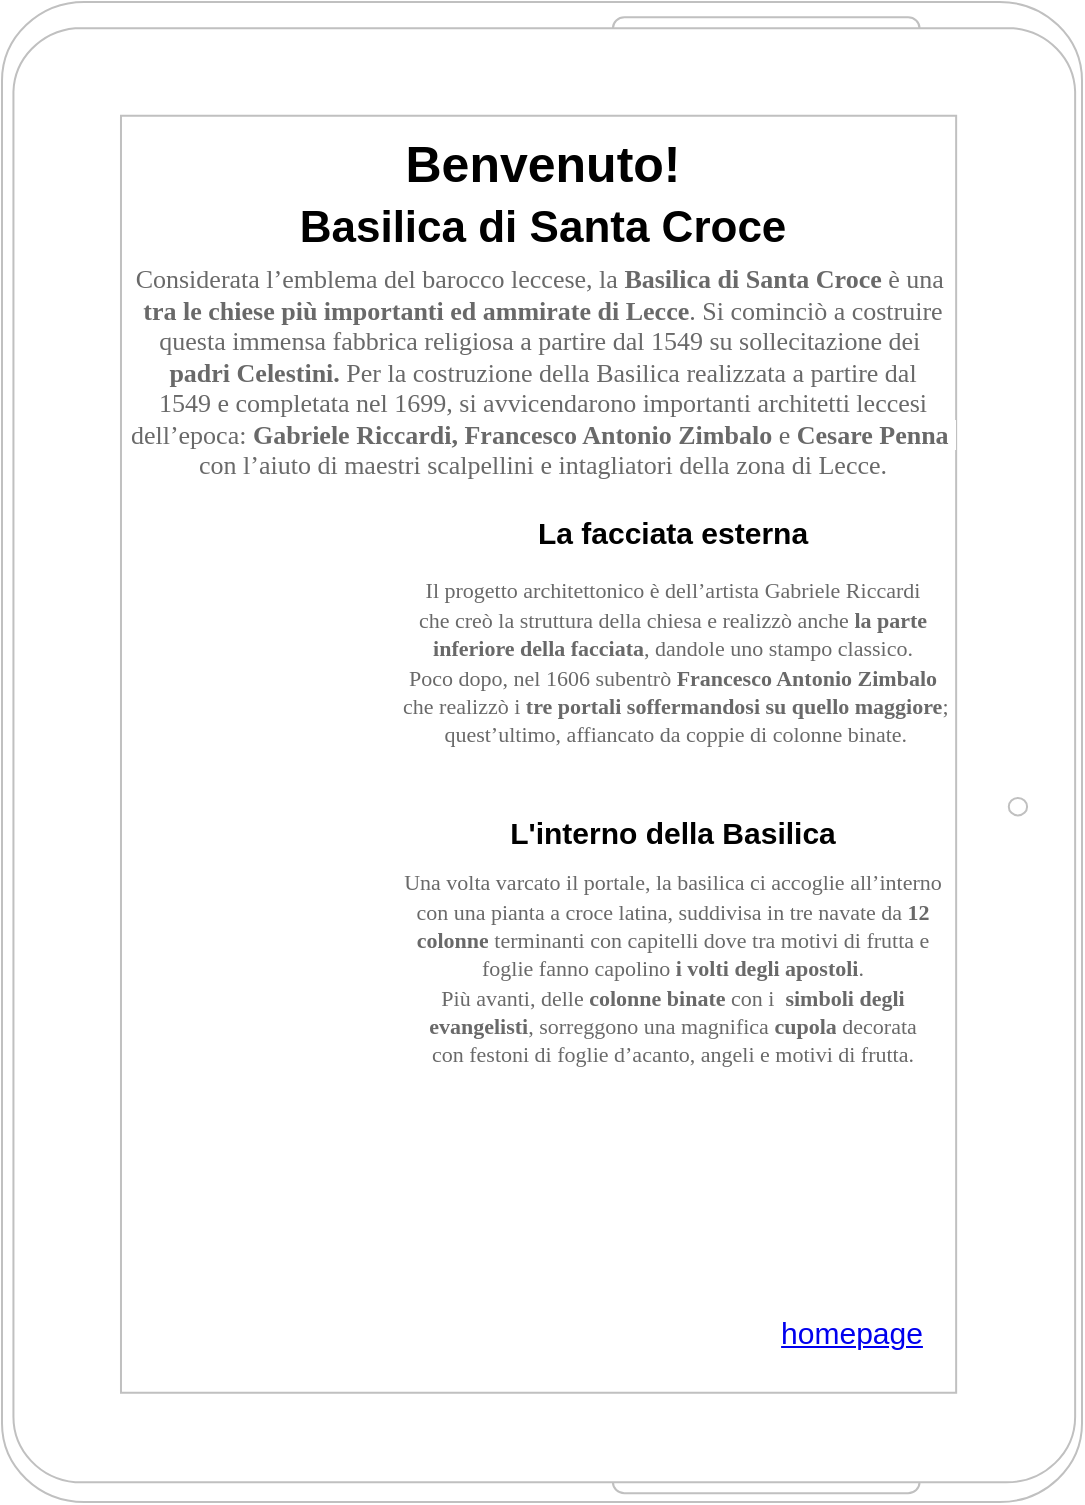<mxfile version="14.4.2" type="github">
  <diagram id="eXF1MOfVq8h1YnBQ9vYL" name="Page-1">
    <mxGraphModel dx="868" dy="1594" grid="1" gridSize="10" guides="1" tooltips="1" connect="1" arrows="1" fold="1" page="1" pageScale="1" pageWidth="827" pageHeight="1169" math="0" shadow="0">
      <root>
        <mxCell id="0" />
        <mxCell id="1" parent="0" />
        <mxCell id="5MQcyXiMhIROIPX3yQn8-9" value="" style="verticalLabelPosition=bottom;verticalAlign=top;html=1;shadow=0;dashed=0;strokeWidth=1;shape=mxgraph.android.tab2;strokeColor=#c0c0c0;" vertex="1" parent="1">
          <mxGeometry x="90" y="-855" width="540" height="750" as="geometry" />
        </mxCell>
        <mxCell id="5MQcyXiMhIROIPX3yQn8-10" value="&lt;font&gt;&lt;b&gt;&lt;br&gt;&lt;font style=&quot;font-size: 22px&quot;&gt;Basilica di Santa Croce&lt;/font&gt;&lt;/b&gt;&lt;/font&gt;" style="text;html=1;resizable=0;autosize=1;align=center;verticalAlign=middle;points=[];fillColor=none;strokeColor=none;rounded=0;" vertex="1" parent="1">
          <mxGeometry x="230" y="-770" width="260" height="40" as="geometry" />
        </mxCell>
        <mxCell id="5MQcyXiMhIROIPX3yQn8-11" value="&lt;font size=&quot;1&quot;&gt;&lt;b style=&quot;font-size: 25px&quot;&gt;Benvenuto!&lt;/b&gt;&lt;/font&gt;" style="text;html=1;resizable=0;autosize=1;align=center;verticalAlign=middle;points=[];fillColor=none;strokeColor=none;rounded=0;" vertex="1" parent="1">
          <mxGeometry x="285" y="-790" width="150" height="30" as="geometry" />
        </mxCell>
        <mxCell id="5MQcyXiMhIROIPX3yQn8-15" value="" style="shape=image;html=1;verticalAlign=top;verticalLabelPosition=bottom;labelBackgroundColor=#ffffff;imageAspect=0;aspect=fixed;image=https://cdn4.iconfinder.com/data/icons/48-bubbles/48/23.Videos-128.png" vertex="1" parent="1">
          <mxGeometry x="157" y="-298" width="128" height="128" as="geometry" />
        </mxCell>
        <mxCell id="5MQcyXiMhIROIPX3yQn8-16" value="" style="shape=image;html=1;verticalAlign=top;verticalLabelPosition=bottom;labelBackgroundColor=#ffffff;imageAspect=0;aspect=fixed;image=https://cdn1.iconfinder.com/data/icons/web-and-mobile-in-square/100/WebInSquare_1.5EXTENDED-24-128.png" vertex="1" parent="1">
          <mxGeometry x="160" y="-600" width="128" height="128" as="geometry" />
        </mxCell>
        <mxCell id="5MQcyXiMhIROIPX3yQn8-17" value="" style="shape=image;html=1;verticalAlign=top;verticalLabelPosition=bottom;labelBackgroundColor=#ffffff;imageAspect=0;aspect=fixed;image=https://cdn1.iconfinder.com/data/icons/web-and-mobile-in-square/100/WebInSquare_1.5EXTENDED-24-128.png" vertex="1" parent="1">
          <mxGeometry x="157" y="-450" width="128" height="128" as="geometry" />
        </mxCell>
        <UserObject label="&lt;span style=&quot;font-size: 15px&quot;&gt;homepage&lt;/span&gt;" link="https://www.HOMEPAGE.it" id="5MQcyXiMhIROIPX3yQn8-20">
          <mxCell style="text;html=1;strokeColor=none;fillColor=none;whiteSpace=wrap;align=center;verticalAlign=middle;fontColor=#0000EE;fontStyle=4;" vertex="1" parent="1">
            <mxGeometry x="480" y="-210" width="70" height="40" as="geometry" />
          </mxCell>
        </UserObject>
        <mxCell id="5MQcyXiMhIROIPX3yQn8-21" value="&lt;font style=&quot;font-size: 15px&quot;&gt;&lt;b&gt;La facciata esterna&lt;/b&gt;&lt;/font&gt;" style="text;html=1;resizable=0;autosize=1;align=center;verticalAlign=middle;points=[];fillColor=none;strokeColor=none;rounded=0;" vertex="1" parent="1">
          <mxGeometry x="350" y="-600" width="150" height="20" as="geometry" />
        </mxCell>
        <mxCell id="5MQcyXiMhIROIPX3yQn8-26" value="&lt;font style=&quot;font-size: 13px&quot;&gt;&lt;span style=&quot;color: rgb(105 , 105 , 105) ; font-family: &amp;#34;lora&amp;#34; , serif ; background-color: rgb(255 , 255 , 255)&quot;&gt;Considerata l’emblema del barocco leccese, la&amp;nbsp;&lt;/span&gt;&lt;span style=&quot;box-sizing: border-box ; font-weight: 700 ; color: rgb(105 , 105 , 105) ; font-family: &amp;#34;lora&amp;#34; , serif ; background-color: rgb(255 , 255 , 255)&quot;&gt;Basilica di Santa Croce&lt;/span&gt;&lt;span style=&quot;color: rgb(105 , 105 , 105) ; font-family: &amp;#34;lora&amp;#34; , serif ; background-color: rgb(255 , 255 , 255)&quot;&gt;&amp;nbsp;è una&amp;nbsp;&lt;br&gt;&lt;/span&gt;&lt;span style=&quot;box-sizing: border-box ; font-weight: 700 ; color: rgb(105 , 105 , 105) ; font-family: &amp;#34;lora&amp;#34; , serif ; background-color: rgb(255 , 255 , 255)&quot;&gt;tra le chiese più importanti ed ammirate di Lecce&lt;/span&gt;&lt;span style=&quot;color: rgb(105 , 105 , 105) ; font-family: &amp;#34;lora&amp;#34; , serif ; background-color: rgb(255 , 255 , 255)&quot;&gt;. Si cominciò a costruire &lt;br&gt;questa immensa fabbrica religiosa a partire dal 1549 su sollecitazione dei&amp;nbsp;&lt;br&gt;&lt;/span&gt;&lt;/font&gt;&lt;span style=&quot;box-sizing: border-box ; font-weight: 700 ; color: rgb(105 , 105 , 105) ; font-family: &amp;#34;lora&amp;#34; , serif ; background-color: rgb(255 , 255 , 255) ; font-size: 13px&quot;&gt;&lt;font style=&quot;font-size: 13px&quot;&gt;padri Celestini.&amp;nbsp;&lt;span style=&quot;font-weight: 400&quot;&gt;Per la costruzione della Basilica realizzata a partire dal &lt;br&gt;1549 e completata nel 1699, si avvicendarono importanti architetti leccesi &lt;br&gt;dell’epoca:&amp;nbsp;&lt;/span&gt;&lt;span style=&quot;box-sizing: border-box&quot;&gt;Gabriele Riccardi, Francesco Antonio Zimbalo&lt;/span&gt;&lt;span style=&quot;font-weight: 400&quot;&gt;&amp;nbsp;e&lt;/span&gt;&lt;span style=&quot;box-sizing: border-box&quot;&gt;&amp;nbsp;Cesare Penna&amp;nbsp;&lt;br&gt;&lt;/span&gt;&lt;span style=&quot;font-weight: 400&quot;&gt;con l’aiuto di maestri scalpellini e intagliatori della zona di Lecce.&lt;/span&gt;&lt;/font&gt;&lt;br&gt;&lt;/span&gt;" style="text;html=1;resizable=0;autosize=1;align=center;verticalAlign=middle;points=[];fillColor=none;strokeColor=none;rounded=0;" vertex="1" parent="1">
          <mxGeometry x="145" y="-720" width="430" height="100" as="geometry" />
        </mxCell>
        <mxCell id="5MQcyXiMhIROIPX3yQn8-27" value="&lt;font style=&quot;font-size: 11px&quot;&gt;&lt;span style=&quot;color: rgb(105 , 105 , 105) ; font-family: &amp;#34;lora&amp;#34; , serif ; background-color: rgb(255 , 255 , 255)&quot;&gt;Il progetto architettonico è dell’artista Gabriele Riccardi &lt;br&gt;che creò la struttura della chiesa e realizzò anche&amp;nbsp;&lt;/span&gt;&lt;span style=&quot;box-sizing: border-box ; font-weight: 700 ; color: rgb(105 , 105 , 105) ; font-family: &amp;#34;lora&amp;#34; , serif ; background-color: rgb(255 , 255 , 255)&quot;&gt;la parte&lt;br&gt;inferiore della facciata&lt;/span&gt;&lt;span style=&quot;color: rgb(105 , 105 , 105) ; font-family: &amp;#34;lora&amp;#34; , serif ; background-color: rgb(255 , 255 , 255)&quot;&gt;, dandole uno stampo classico.&lt;br&gt;&lt;/span&gt;&lt;span style=&quot;color: rgb(105 , 105 , 105) ; font-family: &amp;#34;lora&amp;#34; , serif ; background-color: rgb(255 , 255 , 255)&quot;&gt;Poco dopo, nel 1606 subentrò&amp;nbsp;&lt;/span&gt;&lt;span style=&quot;box-sizing: border-box ; font-weight: 700 ; color: rgb(105 , 105 , 105) ; font-family: &amp;#34;lora&amp;#34; , serif ; background-color: rgb(255 , 255 , 255)&quot;&gt;Francesco Antonio Zimbalo&lt;br&gt;&lt;/span&gt;&lt;span style=&quot;color: rgb(105 , 105 , 105) ; font-family: &amp;#34;lora&amp;#34; , serif ; background-color: rgb(255 , 255 , 255)&quot;&gt;&amp;nbsp;che realizzò i&amp;nbsp;&lt;/span&gt;&lt;span style=&quot;box-sizing: border-box ; font-weight: 700 ; color: rgb(105 , 105 , 105) ; font-family: &amp;#34;lora&amp;#34; , serif ; background-color: rgb(255 , 255 , 255)&quot;&gt;tre portali soffermandosi su quello maggiore&lt;/span&gt;&lt;span style=&quot;color: rgb(105 , 105 , 105) ; font-family: &amp;#34;lora&amp;#34; , serif ; background-color: rgb(255 , 255 , 255)&quot;&gt;;&lt;br&gt;&amp;nbsp;quest’ultimo, affiancato da coppie di colonne binate.&lt;/span&gt;&lt;/font&gt;" style="text;html=1;resizable=0;autosize=1;align=center;verticalAlign=middle;points=[];fillColor=none;strokeColor=none;rounded=0;" vertex="1" parent="1">
          <mxGeometry x="280" y="-570" width="290" height="90" as="geometry" />
        </mxCell>
        <mxCell id="5MQcyXiMhIROIPX3yQn8-28" value="&lt;b&gt;&lt;font style=&quot;font-size: 15px&quot;&gt;L&#39;interno della Basilica&lt;/font&gt;&lt;/b&gt;" style="text;html=1;resizable=0;autosize=1;align=center;verticalAlign=middle;points=[];fillColor=none;strokeColor=none;rounded=0;" vertex="1" parent="1">
          <mxGeometry x="335" y="-450" width="180" height="20" as="geometry" />
        </mxCell>
        <mxCell id="5MQcyXiMhIROIPX3yQn8-29" value="&lt;font style=&quot;font-size: 11px&quot;&gt;&lt;span style=&quot;color: rgb(105 , 105 , 105) ; font-family: &amp;#34;lora&amp;#34; , serif ; background-color: rgb(255 , 255 , 255)&quot;&gt;Una volta varcato il portale, la basilica ci accoglie all’interno &lt;br&gt;con una pianta a croce latina, suddivisa in tre navate da&amp;nbsp;&lt;/span&gt;&lt;span style=&quot;box-sizing: border-box ; font-weight: 700 ; color: rgb(105 , 105 , 105) ; font-family: &amp;#34;lora&amp;#34; , serif ; background-color: rgb(255 , 255 , 255)&quot;&gt;12 &lt;br&gt;colonne&lt;/span&gt;&lt;span style=&quot;color: rgb(105 , 105 , 105) ; font-family: &amp;#34;lora&amp;#34; , serif ; background-color: rgb(255 , 255 , 255)&quot;&gt;&amp;nbsp;terminanti con capitelli dove tra motivi di frutta e &lt;br&gt;foglie fanno capolino&amp;nbsp;&lt;/span&gt;&lt;span style=&quot;box-sizing: border-box ; font-weight: 700 ; color: rgb(105 , 105 , 105) ; font-family: &amp;#34;lora&amp;#34; , serif ; background-color: rgb(255 , 255 , 255)&quot;&gt;i volti degli apostoli&lt;/span&gt;&lt;span style=&quot;color: rgb(105 , 105 , 105) ; font-family: &amp;#34;lora&amp;#34; , serif ; background-color: rgb(255 , 255 , 255)&quot;&gt;. &lt;br&gt;Più avanti, delle&amp;nbsp;&lt;/span&gt;&lt;span style=&quot;box-sizing: border-box ; font-weight: 700 ; color: rgb(105 , 105 , 105) ; font-family: &amp;#34;lora&amp;#34; , serif ; background-color: rgb(255 , 255 , 255)&quot;&gt;colonne binate&lt;/span&gt;&lt;span style=&quot;color: rgb(105 , 105 , 105) ; font-family: &amp;#34;lora&amp;#34; , serif ; background-color: rgb(255 , 255 , 255)&quot;&gt;&amp;nbsp;con i&amp;nbsp;&amp;nbsp;&lt;/span&gt;&lt;span style=&quot;box-sizing: border-box ; font-weight: 700 ; color: rgb(105 , 105 , 105) ; font-family: &amp;#34;lora&amp;#34; , serif ; background-color: rgb(255 , 255 , 255)&quot;&gt;simboli degli &lt;br&gt;evangelisti&lt;/span&gt;&lt;span style=&quot;color: rgb(105 , 105 , 105) ; font-family: &amp;#34;lora&amp;#34; , serif ; background-color: rgb(255 , 255 , 255)&quot;&gt;, sorreggono una magnifica&amp;nbsp;&lt;/span&gt;&lt;span style=&quot;box-sizing: border-box ; font-weight: 700 ; color: rgb(105 , 105 , 105) ; font-family: &amp;#34;lora&amp;#34; , serif ; background-color: rgb(255 , 255 , 255)&quot;&gt;cupola&lt;/span&gt;&lt;span style=&quot;color: rgb(105 , 105 , 105) ; font-family: &amp;#34;lora&amp;#34; , serif ; background-color: rgb(255 , 255 , 255)&quot;&gt;&amp;nbsp;decorata &lt;br&gt;con festoni di foglie d’acanto, angeli e motivi di frutta.&lt;/span&gt;&lt;/font&gt;" style="text;html=1;resizable=0;autosize=1;align=center;verticalAlign=middle;points=[];fillColor=none;strokeColor=none;rounded=0;" vertex="1" parent="1">
          <mxGeometry x="285" y="-422" width="280" height="100" as="geometry" />
        </mxCell>
      </root>
    </mxGraphModel>
  </diagram>
</mxfile>
